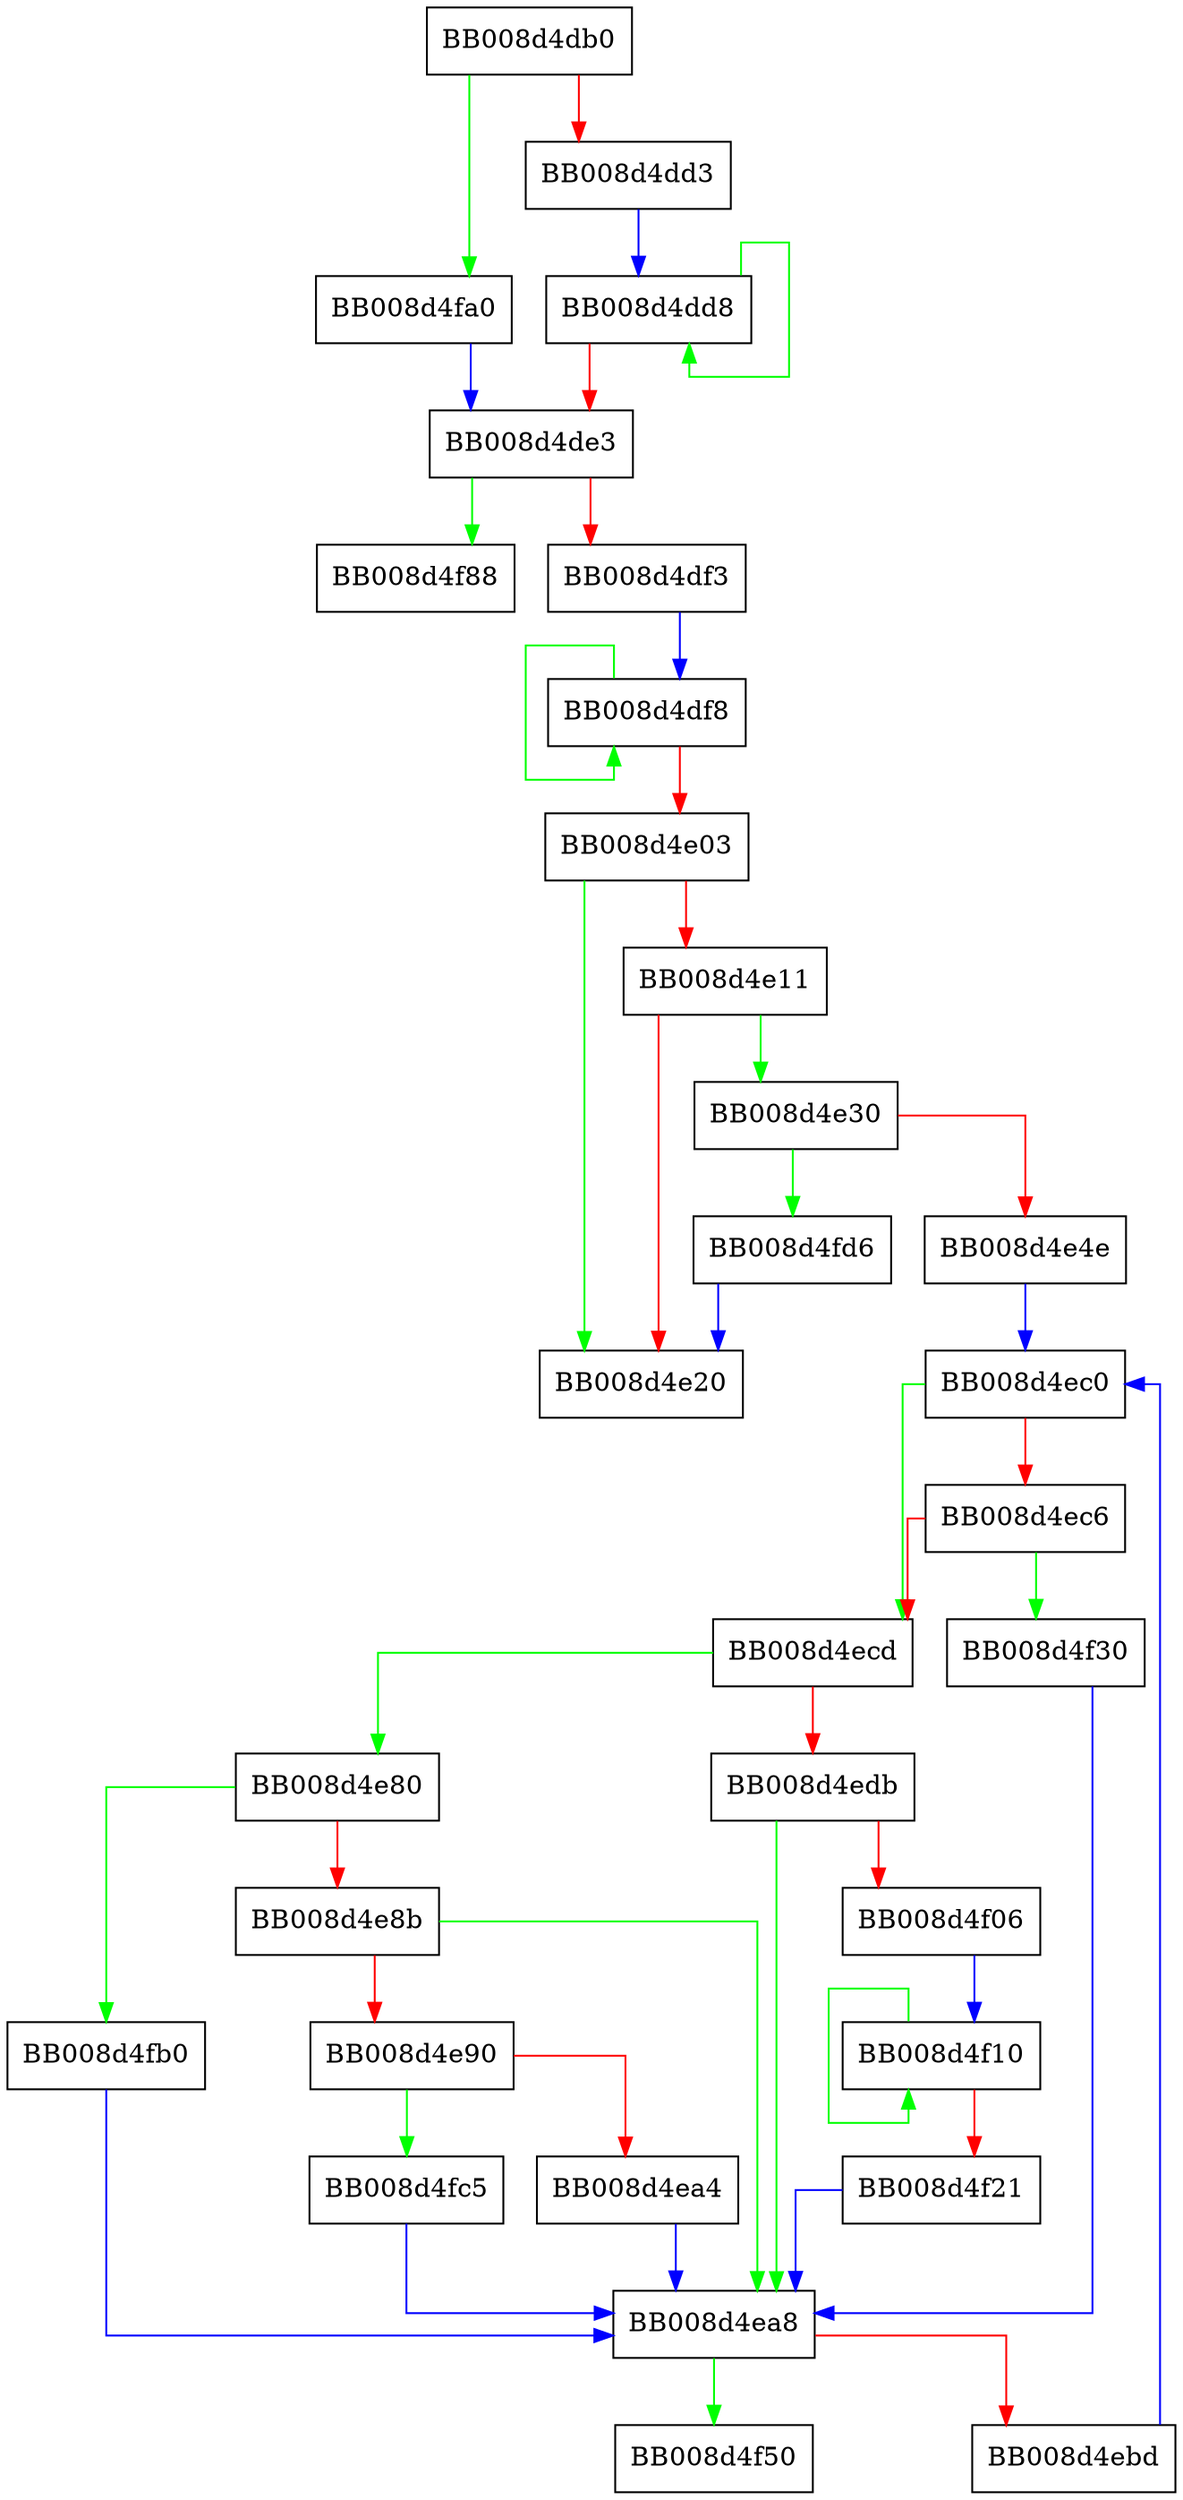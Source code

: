 digraph convert_hostent_to_gaih_addrtuple {
  node [shape="box"];
  graph [splines=ortho];
  BB008d4db0 -> BB008d4fa0 [color="green"];
  BB008d4db0 -> BB008d4dd3 [color="red"];
  BB008d4dd3 -> BB008d4dd8 [color="blue"];
  BB008d4dd8 -> BB008d4dd8 [color="green"];
  BB008d4dd8 -> BB008d4de3 [color="red"];
  BB008d4de3 -> BB008d4f88 [color="green"];
  BB008d4de3 -> BB008d4df3 [color="red"];
  BB008d4df3 -> BB008d4df8 [color="blue"];
  BB008d4df8 -> BB008d4df8 [color="green"];
  BB008d4df8 -> BB008d4e03 [color="red"];
  BB008d4e03 -> BB008d4e20 [color="green"];
  BB008d4e03 -> BB008d4e11 [color="red"];
  BB008d4e11 -> BB008d4e30 [color="green"];
  BB008d4e11 -> BB008d4e20 [color="red"];
  BB008d4e30 -> BB008d4fd6 [color="green"];
  BB008d4e30 -> BB008d4e4e [color="red"];
  BB008d4e4e -> BB008d4ec0 [color="blue"];
  BB008d4e80 -> BB008d4fb0 [color="green"];
  BB008d4e80 -> BB008d4e8b [color="red"];
  BB008d4e8b -> BB008d4ea8 [color="green"];
  BB008d4e8b -> BB008d4e90 [color="red"];
  BB008d4e90 -> BB008d4fc5 [color="green"];
  BB008d4e90 -> BB008d4ea4 [color="red"];
  BB008d4ea4 -> BB008d4ea8 [color="blue"];
  BB008d4ea8 -> BB008d4f50 [color="green"];
  BB008d4ea8 -> BB008d4ebd [color="red"];
  BB008d4ebd -> BB008d4ec0 [color="blue"];
  BB008d4ec0 -> BB008d4ecd [color="green"];
  BB008d4ec0 -> BB008d4ec6 [color="red"];
  BB008d4ec6 -> BB008d4f30 [color="green"];
  BB008d4ec6 -> BB008d4ecd [color="red"];
  BB008d4ecd -> BB008d4e80 [color="green"];
  BB008d4ecd -> BB008d4edb [color="red"];
  BB008d4edb -> BB008d4ea8 [color="green"];
  BB008d4edb -> BB008d4f06 [color="red"];
  BB008d4f06 -> BB008d4f10 [color="blue"];
  BB008d4f10 -> BB008d4f10 [color="green"];
  BB008d4f10 -> BB008d4f21 [color="red"];
  BB008d4f21 -> BB008d4ea8 [color="blue"];
  BB008d4f30 -> BB008d4ea8 [color="blue"];
  BB008d4fa0 -> BB008d4de3 [color="blue"];
  BB008d4fb0 -> BB008d4ea8 [color="blue"];
  BB008d4fc5 -> BB008d4ea8 [color="blue"];
  BB008d4fd6 -> BB008d4e20 [color="blue"];
}